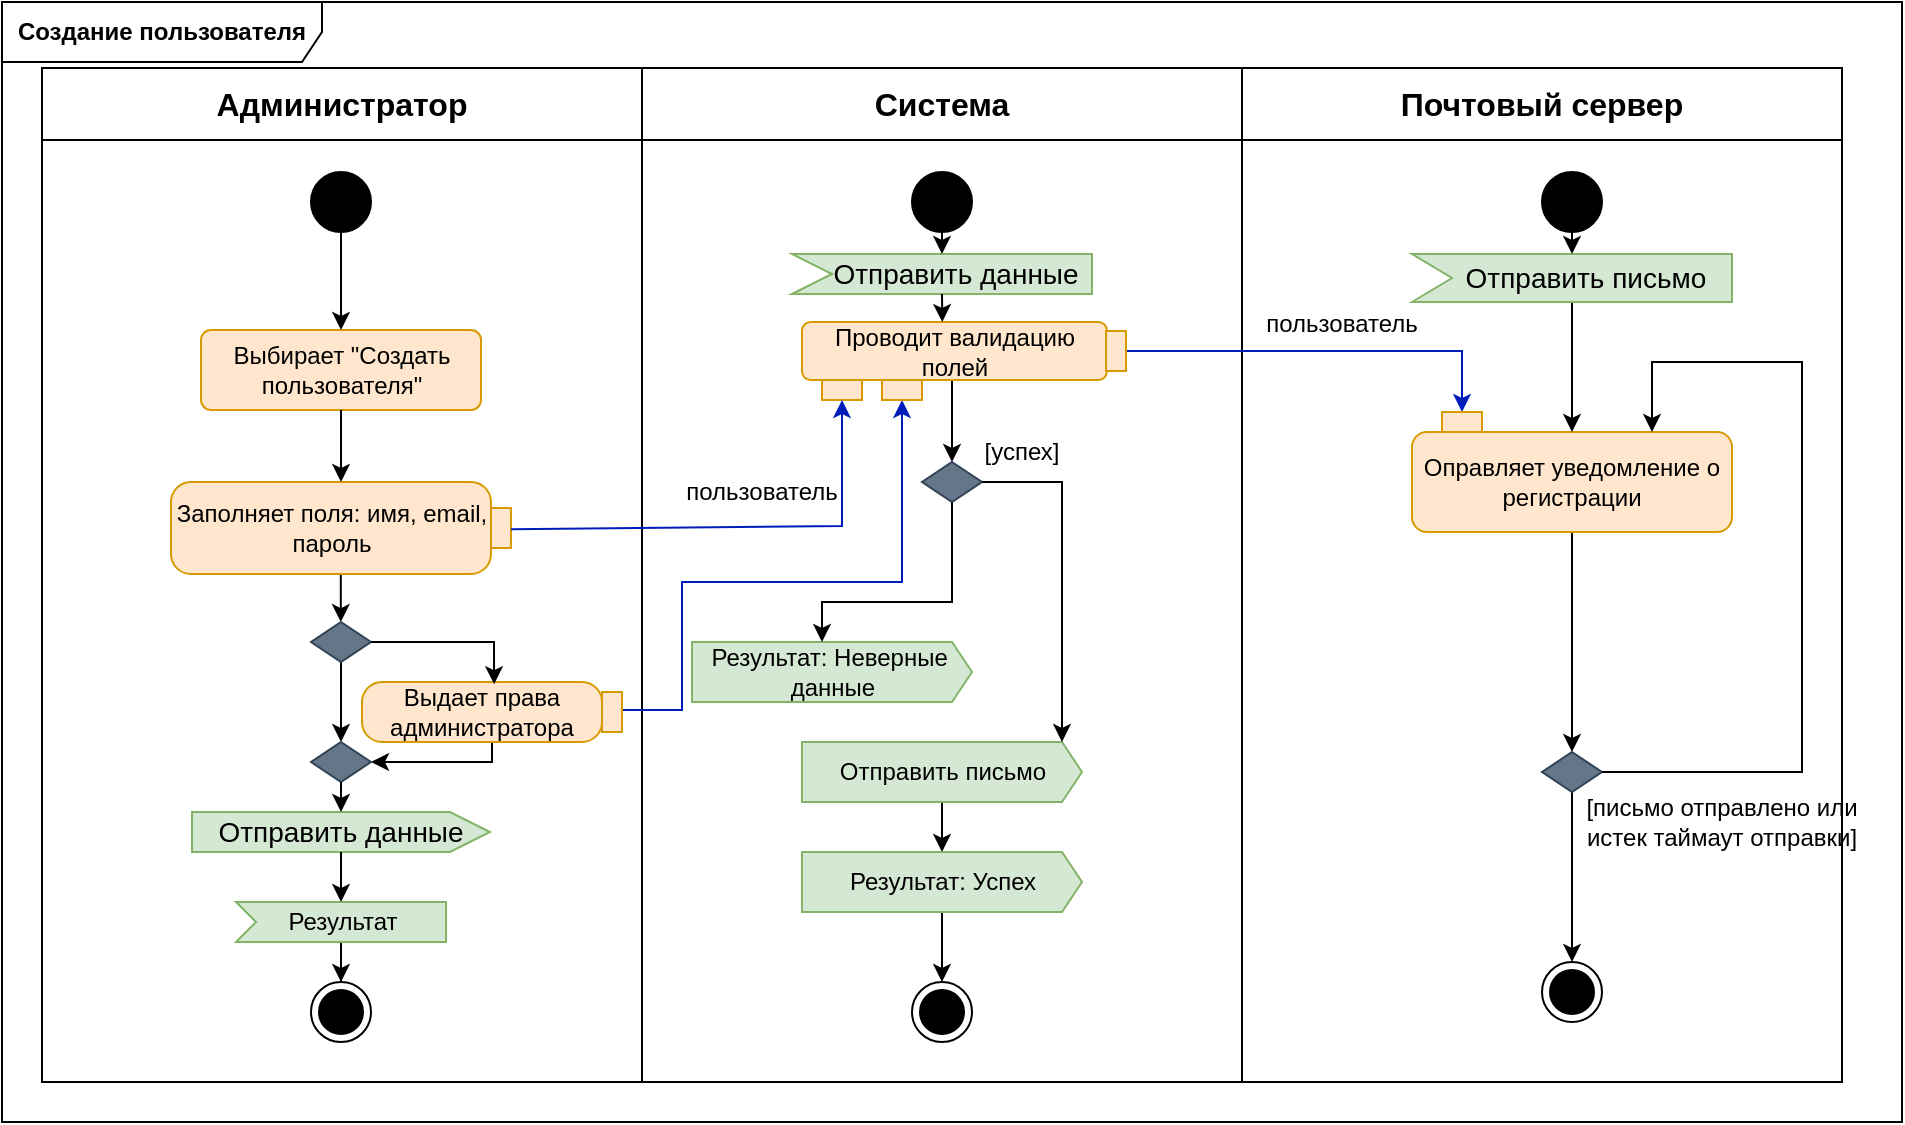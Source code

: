 <mxfile version="22.1.3" type="device">
  <diagram name="Страница — 1" id="sLGaKFePKuTKOYd_2u9Q">
    <mxGraphModel dx="839" dy="920" grid="1" gridSize="10" guides="1" tooltips="1" connect="1" arrows="1" fold="1" page="1" pageScale="1" pageWidth="1169" pageHeight="827" math="0" shadow="0">
      <root>
        <mxCell id="0" />
        <mxCell id="1" parent="0" />
        <mxCell id="d_0-ybomqegLIX4zGUmX-1" value="&lt;b&gt;Создание пользователя&lt;br&gt;&lt;/b&gt;" style="shape=umlFrame;whiteSpace=wrap;html=1;pointerEvents=0;recursiveResize=0;container=1;collapsible=0;width=160;" parent="1" vertex="1">
          <mxGeometry x="80" y="210" width="950" height="560" as="geometry" />
        </mxCell>
        <mxCell id="d_0-ybomqegLIX4zGUmX-2" value="" style="shape=table;startSize=0;container=1;collapsible=0;childLayout=tableLayout;fontSize=16;" parent="d_0-ybomqegLIX4zGUmX-1" vertex="1">
          <mxGeometry x="20" y="33" width="900" height="507" as="geometry" />
        </mxCell>
        <mxCell id="d_0-ybomqegLIX4zGUmX-3" value="" style="shape=tableRow;horizontal=0;startSize=0;swimlaneHead=0;swimlaneBody=0;strokeColor=inherit;top=0;left=0;bottom=0;right=0;collapsible=0;dropTarget=0;fillColor=none;points=[[0,0.5],[1,0.5]];portConstraint=eastwest;fontSize=16;" parent="d_0-ybomqegLIX4zGUmX-2" vertex="1">
          <mxGeometry width="900" height="36" as="geometry" />
        </mxCell>
        <mxCell id="d_0-ybomqegLIX4zGUmX-4" value="&lt;b&gt;Администратор&lt;/b&gt;" style="shape=partialRectangle;html=1;whiteSpace=wrap;connectable=0;strokeColor=inherit;overflow=hidden;fillColor=none;top=0;left=0;bottom=0;right=0;pointerEvents=1;fontSize=16;" parent="d_0-ybomqegLIX4zGUmX-3" vertex="1">
          <mxGeometry width="300" height="36" as="geometry">
            <mxRectangle width="300" height="36" as="alternateBounds" />
          </mxGeometry>
        </mxCell>
        <mxCell id="d_0-ybomqegLIX4zGUmX-5" value="&lt;b&gt;Система&lt;/b&gt;" style="shape=partialRectangle;html=1;whiteSpace=wrap;connectable=0;strokeColor=inherit;overflow=hidden;fillColor=none;top=0;left=0;bottom=0;right=0;pointerEvents=1;fontSize=16;" parent="d_0-ybomqegLIX4zGUmX-3" vertex="1">
          <mxGeometry x="300" width="300" height="36" as="geometry">
            <mxRectangle width="300" height="36" as="alternateBounds" />
          </mxGeometry>
        </mxCell>
        <mxCell id="d_0-ybomqegLIX4zGUmX-6" value="&lt;b&gt;Почтовый сервер&lt;br&gt;&lt;/b&gt;" style="shape=partialRectangle;html=1;whiteSpace=wrap;connectable=0;strokeColor=inherit;overflow=hidden;fillColor=none;top=0;left=0;bottom=0;right=0;pointerEvents=1;fontSize=16;" parent="d_0-ybomqegLIX4zGUmX-3" vertex="1">
          <mxGeometry x="600" width="300" height="36" as="geometry">
            <mxRectangle width="300" height="36" as="alternateBounds" />
          </mxGeometry>
        </mxCell>
        <mxCell id="d_0-ybomqegLIX4zGUmX-7" value="" style="shape=tableRow;horizontal=0;startSize=0;swimlaneHead=0;swimlaneBody=0;strokeColor=inherit;top=0;left=0;bottom=0;right=0;collapsible=0;dropTarget=0;fillColor=none;points=[[0,0.5],[1,0.5]];portConstraint=eastwest;fontSize=16;" parent="d_0-ybomqegLIX4zGUmX-2" vertex="1">
          <mxGeometry y="36" width="900" height="471" as="geometry" />
        </mxCell>
        <mxCell id="d_0-ybomqegLIX4zGUmX-8" value="" style="shape=partialRectangle;html=1;whiteSpace=wrap;connectable=0;strokeColor=inherit;overflow=hidden;fillColor=none;top=0;left=0;bottom=0;right=0;pointerEvents=1;fontSize=16;" parent="d_0-ybomqegLIX4zGUmX-7" vertex="1">
          <mxGeometry width="300" height="471" as="geometry">
            <mxRectangle width="300" height="471" as="alternateBounds" />
          </mxGeometry>
        </mxCell>
        <mxCell id="d_0-ybomqegLIX4zGUmX-9" value="" style="shape=partialRectangle;html=1;whiteSpace=wrap;connectable=0;strokeColor=inherit;overflow=hidden;fillColor=none;top=0;left=0;bottom=0;right=0;pointerEvents=1;fontSize=16;" parent="d_0-ybomqegLIX4zGUmX-7" vertex="1">
          <mxGeometry x="300" width="300" height="471" as="geometry">
            <mxRectangle width="300" height="471" as="alternateBounds" />
          </mxGeometry>
        </mxCell>
        <mxCell id="d_0-ybomqegLIX4zGUmX-10" value="" style="shape=partialRectangle;html=1;whiteSpace=wrap;connectable=0;strokeColor=inherit;overflow=hidden;fillColor=none;top=0;left=0;bottom=0;right=0;pointerEvents=1;fontSize=16;" parent="d_0-ybomqegLIX4zGUmX-7" vertex="1">
          <mxGeometry x="600" width="300" height="471" as="geometry">
            <mxRectangle width="300" height="471" as="alternateBounds" />
          </mxGeometry>
        </mxCell>
        <mxCell id="d_0-ybomqegLIX4zGUmX-12" value="" style="ellipse;fillColor=strokeColor;html=1;" parent="d_0-ybomqegLIX4zGUmX-1" vertex="1">
          <mxGeometry x="154.5" y="85" width="30" height="30" as="geometry" />
        </mxCell>
        <mxCell id="d_0-ybomqegLIX4zGUmX-13" value="" style="ellipse;html=1;shape=endState;fillColor=strokeColor;" parent="d_0-ybomqegLIX4zGUmX-1" vertex="1">
          <mxGeometry x="154.5" y="490" width="30" height="30" as="geometry" />
        </mxCell>
        <mxCell id="d_0-ybomqegLIX4zGUmX-39" style="edgeStyle=orthogonalEdgeStyle;rounded=0;orthogonalLoop=1;jettySize=auto;html=1;" parent="d_0-ybomqegLIX4zGUmX-1" edge="1">
          <mxGeometry relative="1" as="geometry">
            <mxPoint x="169.4" y="284.17" as="sourcePoint" />
            <mxPoint x="169.4" y="310.003" as="targetPoint" />
            <Array as="points">
              <mxPoint x="169.4" y="289.67" />
              <mxPoint x="169.4" y="289.67" />
            </Array>
          </mxGeometry>
        </mxCell>
        <mxCell id="d_0-ybomqegLIX4zGUmX-16" value="Заполняет поля: имя, email, пароль" style="shape=mxgraph.uml25.action;html=1;align=center;verticalAlign=middle;absoluteArcSize=1;arcSize=10;dashed=0;spacingRight=10;whiteSpace=wrap;fillColor=#ffe6cc;strokeColor=#d79b00;" parent="d_0-ybomqegLIX4zGUmX-1" vertex="1">
          <mxGeometry x="84.5" y="240" width="170" height="46" as="geometry" />
        </mxCell>
        <mxCell id="ib98aIDuYdYDlpaKpi3l-13" style="edgeStyle=orthogonalEdgeStyle;rounded=0;orthogonalLoop=1;jettySize=auto;html=1;entryX=0.5;entryY=0;entryDx=0;entryDy=0;" edge="1" parent="d_0-ybomqegLIX4zGUmX-1" source="d_0-ybomqegLIX4zGUmX-18" target="d_0-ybomqegLIX4zGUmX-27">
          <mxGeometry relative="1" as="geometry">
            <Array as="points">
              <mxPoint x="475" y="210" />
              <mxPoint x="475" y="210" />
            </Array>
          </mxGeometry>
        </mxCell>
        <mxCell id="d_0-ybomqegLIX4zGUmX-18" value="Проводит валидацию полей " style="rounded=1;whiteSpace=wrap;html=1;fillColor=#ffe6cc;strokeColor=#d79b00;" parent="d_0-ybomqegLIX4zGUmX-1" vertex="1">
          <mxGeometry x="400" y="160" width="152.5" height="29" as="geometry" />
        </mxCell>
        <mxCell id="d_0-ybomqegLIX4zGUmX-19" value="" style="rounded=0;whiteSpace=wrap;html=1;fillColor=#ffe6cc;strokeColor=#d79b00;" parent="d_0-ybomqegLIX4zGUmX-1" vertex="1">
          <mxGeometry x="410" y="189" width="20" height="10" as="geometry" />
        </mxCell>
        <mxCell id="d_0-ybomqegLIX4zGUmX-20" value="" style="endArrow=classic;html=1;rounded=0;entryX=0.5;entryY=1;entryDx=0;entryDy=0;exitX=1;exitY=0.514;exitDx=0;exitDy=0;exitPerimeter=0;fillColor=#0050ef;strokeColor=#001DBC;" parent="d_0-ybomqegLIX4zGUmX-1" source="d_0-ybomqegLIX4zGUmX-16" target="d_0-ybomqegLIX4zGUmX-19" edge="1">
          <mxGeometry width="50" height="50" relative="1" as="geometry">
            <mxPoint x="440" y="390" as="sourcePoint" />
            <mxPoint x="490" y="340" as="targetPoint" />
            <Array as="points">
              <mxPoint x="420" y="262" />
            </Array>
          </mxGeometry>
        </mxCell>
        <mxCell id="ib98aIDuYdYDlpaKpi3l-22" style="edgeStyle=orthogonalEdgeStyle;rounded=0;orthogonalLoop=1;jettySize=auto;html=1;" edge="1" parent="d_0-ybomqegLIX4zGUmX-1" source="d_0-ybomqegLIX4zGUmX-21" target="d_0-ybomqegLIX4zGUmX-22">
          <mxGeometry relative="1" as="geometry" />
        </mxCell>
        <mxCell id="d_0-ybomqegLIX4zGUmX-21" value="Отправить письмо" style="html=1;shadow=0;dashed=0;align=center;verticalAlign=middle;shape=mxgraph.arrows2.arrow;dy=0;dx=10;notch=0;fillColor=#d5e8d4;strokeColor=#82b366;" parent="d_0-ybomqegLIX4zGUmX-1" vertex="1">
          <mxGeometry x="400" y="370" width="140" height="30" as="geometry" />
        </mxCell>
        <mxCell id="ib98aIDuYdYDlpaKpi3l-23" style="edgeStyle=orthogonalEdgeStyle;rounded=0;orthogonalLoop=1;jettySize=auto;html=1;" edge="1" parent="d_0-ybomqegLIX4zGUmX-1" source="d_0-ybomqegLIX4zGUmX-22" target="ib98aIDuYdYDlpaKpi3l-20">
          <mxGeometry relative="1" as="geometry" />
        </mxCell>
        <mxCell id="d_0-ybomqegLIX4zGUmX-22" value="Результат: Успех" style="html=1;shadow=0;dashed=0;align=center;verticalAlign=middle;shape=mxgraph.arrows2.arrow;dy=0;dx=10;notch=0;fillColor=#d5e8d4;strokeColor=#82b366;" parent="d_0-ybomqegLIX4zGUmX-1" vertex="1">
          <mxGeometry x="400" y="425" width="140" height="30" as="geometry" />
        </mxCell>
        <mxCell id="d_0-ybomqegLIX4zGUmX-23" value="&lt;div&gt;Результат: Неверные&amp;nbsp;&lt;/div&gt;&lt;div&gt;данные&lt;/div&gt;" style="html=1;shadow=0;dashed=0;align=center;verticalAlign=middle;shape=mxgraph.arrows2.arrow;dy=0;dx=10;notch=0;fillColor=#d5e8d4;strokeColor=#82b366;" parent="d_0-ybomqegLIX4zGUmX-1" vertex="1">
          <mxGeometry x="345" y="320" width="140" height="30" as="geometry" />
        </mxCell>
        <mxCell id="ib98aIDuYdYDlpaKpi3l-3" style="edgeStyle=orthogonalEdgeStyle;rounded=0;orthogonalLoop=1;jettySize=auto;html=1;entryX=0.5;entryY=0;entryDx=0;entryDy=0;" edge="1" parent="d_0-ybomqegLIX4zGUmX-1" source="d_0-ybomqegLIX4zGUmX-25" target="d_0-ybomqegLIX4zGUmX-13">
          <mxGeometry relative="1" as="geometry" />
        </mxCell>
        <mxCell id="d_0-ybomqegLIX4zGUmX-25" value="Результат" style="html=1;shadow=0;dashed=0;align=center;verticalAlign=middle;shape=mxgraph.arrows2.arrow;dy=0;dx=0;notch=10;fillColor=#d5e8d4;strokeColor=#82b366;" parent="d_0-ybomqegLIX4zGUmX-1" vertex="1">
          <mxGeometry x="117" y="450" width="105" height="20" as="geometry" />
        </mxCell>
        <mxCell id="d_0-ybomqegLIX4zGUmX-27" value="" style="rhombus;whiteSpace=wrap;html=1;fillColor=#647687;fontColor=#ffffff;strokeColor=#314354;" parent="d_0-ybomqegLIX4zGUmX-1" vertex="1">
          <mxGeometry x="460" y="230" width="30" height="20" as="geometry" />
        </mxCell>
        <mxCell id="d_0-ybomqegLIX4zGUmX-28" style="edgeStyle=orthogonalEdgeStyle;rounded=0;orthogonalLoop=1;jettySize=auto;html=1;entryX=0;entryY=0;entryDx=65;entryDy=0;entryPerimeter=0;" parent="d_0-ybomqegLIX4zGUmX-1" source="d_0-ybomqegLIX4zGUmX-27" target="d_0-ybomqegLIX4zGUmX-23" edge="1">
          <mxGeometry relative="1" as="geometry">
            <Array as="points">
              <mxPoint x="475" y="300" />
              <mxPoint x="410" y="300" />
            </Array>
          </mxGeometry>
        </mxCell>
        <mxCell id="d_0-ybomqegLIX4zGUmX-29" style="edgeStyle=orthogonalEdgeStyle;rounded=0;orthogonalLoop=1;jettySize=auto;html=1;" parent="d_0-ybomqegLIX4zGUmX-1" source="d_0-ybomqegLIX4zGUmX-30" target="d_0-ybomqegLIX4zGUmX-33" edge="1">
          <mxGeometry relative="1" as="geometry" />
        </mxCell>
        <mxCell id="d_0-ybomqegLIX4zGUmX-30" value="Оправляет уведомление о регистрации" style="rounded=1;whiteSpace=wrap;html=1;fillColor=#ffe6cc;strokeColor=#d79b00;" parent="d_0-ybomqegLIX4zGUmX-1" vertex="1">
          <mxGeometry x="705" y="215" width="160" height="50" as="geometry" />
        </mxCell>
        <mxCell id="d_0-ybomqegLIX4zGUmX-31" value="" style="endArrow=classic;html=1;rounded=0;exitX=1;exitY=0.5;exitDx=0;exitDy=0;entryX=0;entryY=0;entryDx=130;entryDy=0;entryPerimeter=0;" parent="d_0-ybomqegLIX4zGUmX-1" source="d_0-ybomqegLIX4zGUmX-27" target="d_0-ybomqegLIX4zGUmX-21" edge="1">
          <mxGeometry width="50" height="50" relative="1" as="geometry">
            <mxPoint x="560" y="260" as="sourcePoint" />
            <mxPoint x="610" y="210" as="targetPoint" />
            <Array as="points">
              <mxPoint x="530" y="240" />
            </Array>
          </mxGeometry>
        </mxCell>
        <mxCell id="d_0-ybomqegLIX4zGUmX-32" value="[успех]" style="text;html=1;strokeColor=none;fillColor=none;align=center;verticalAlign=middle;whiteSpace=wrap;rounded=0;" parent="d_0-ybomqegLIX4zGUmX-1" vertex="1">
          <mxGeometry x="480" y="210" width="60" height="30" as="geometry" />
        </mxCell>
        <mxCell id="ib98aIDuYdYDlpaKpi3l-29" style="edgeStyle=orthogonalEdgeStyle;rounded=0;orthogonalLoop=1;jettySize=auto;html=1;" edge="1" parent="d_0-ybomqegLIX4zGUmX-1" source="d_0-ybomqegLIX4zGUmX-33" target="ib98aIDuYdYDlpaKpi3l-27">
          <mxGeometry relative="1" as="geometry" />
        </mxCell>
        <mxCell id="d_0-ybomqegLIX4zGUmX-33" value="" style="rhombus;whiteSpace=wrap;html=1;fillColor=#647687;fontColor=#ffffff;strokeColor=#314354;" parent="d_0-ybomqegLIX4zGUmX-1" vertex="1">
          <mxGeometry x="770" y="375" width="30" height="20" as="geometry" />
        </mxCell>
        <mxCell id="d_0-ybomqegLIX4zGUmX-35" style="edgeStyle=orthogonalEdgeStyle;rounded=0;orthogonalLoop=1;jettySize=auto;html=1;entryX=0.75;entryY=0;entryDx=0;entryDy=0;" parent="d_0-ybomqegLIX4zGUmX-1" source="d_0-ybomqegLIX4zGUmX-33" target="d_0-ybomqegLIX4zGUmX-30" edge="1">
          <mxGeometry relative="1" as="geometry">
            <Array as="points">
              <mxPoint x="900" y="385" />
              <mxPoint x="900" y="180" />
              <mxPoint x="825" y="180" />
            </Array>
          </mxGeometry>
        </mxCell>
        <mxCell id="d_0-ybomqegLIX4zGUmX-36" value="[письмо отправлено или истек таймаут отправки]" style="text;html=1;strokeColor=none;fillColor=none;align=center;verticalAlign=middle;whiteSpace=wrap;rounded=0;" parent="d_0-ybomqegLIX4zGUmX-1" vertex="1">
          <mxGeometry x="790" y="395" width="140" height="30" as="geometry" />
        </mxCell>
        <mxCell id="d_0-ybomqegLIX4zGUmX-57" style="edgeStyle=orthogonalEdgeStyle;rounded=0;orthogonalLoop=1;jettySize=auto;html=1;" parent="d_0-ybomqegLIX4zGUmX-1" source="d_0-ybomqegLIX4zGUmX-38" target="d_0-ybomqegLIX4zGUmX-54" edge="1">
          <mxGeometry relative="1" as="geometry" />
        </mxCell>
        <mxCell id="d_0-ybomqegLIX4zGUmX-38" value="" style="rhombus;whiteSpace=wrap;html=1;fillColor=#647687;fontColor=#ffffff;strokeColor=#314354;" parent="d_0-ybomqegLIX4zGUmX-1" vertex="1">
          <mxGeometry x="154.5" y="310" width="30" height="20" as="geometry" />
        </mxCell>
        <mxCell id="d_0-ybomqegLIX4zGUmX-52" style="edgeStyle=orthogonalEdgeStyle;rounded=0;orthogonalLoop=1;jettySize=auto;html=1;entryX=0.5;entryY=1;entryDx=0;entryDy=0;fillColor=#0050ef;strokeColor=#001DBC;" parent="d_0-ybomqegLIX4zGUmX-1" source="d_0-ybomqegLIX4zGUmX-37" target="d_0-ybomqegLIX4zGUmX-51" edge="1">
          <mxGeometry relative="1" as="geometry">
            <Array as="points">
              <mxPoint x="340" y="354" />
              <mxPoint x="340" y="290" />
              <mxPoint x="450" y="290" />
            </Array>
          </mxGeometry>
        </mxCell>
        <mxCell id="d_0-ybomqegLIX4zGUmX-59" style="edgeStyle=orthogonalEdgeStyle;rounded=0;orthogonalLoop=1;jettySize=auto;html=1;entryX=1;entryY=0.5;entryDx=0;entryDy=0;" parent="d_0-ybomqegLIX4zGUmX-1" source="d_0-ybomqegLIX4zGUmX-37" target="d_0-ybomqegLIX4zGUmX-54" edge="1">
          <mxGeometry relative="1" as="geometry">
            <Array as="points">
              <mxPoint x="245" y="380" />
            </Array>
          </mxGeometry>
        </mxCell>
        <mxCell id="d_0-ybomqegLIX4zGUmX-37" value="Выдает права администратора" style="shape=mxgraph.uml25.action;html=1;align=center;verticalAlign=middle;absoluteArcSize=1;arcSize=10;dashed=0;spacingRight=10;whiteSpace=wrap;fillColor=#ffe6cc;strokeColor=#d79b00;" parent="d_0-ybomqegLIX4zGUmX-1" vertex="1">
          <mxGeometry x="180" y="340" width="130" height="30" as="geometry" />
        </mxCell>
        <mxCell id="d_0-ybomqegLIX4zGUmX-49" style="edgeStyle=orthogonalEdgeStyle;rounded=0;orthogonalLoop=1;jettySize=auto;html=1;entryX=0.508;entryY=0.036;entryDx=0;entryDy=0;entryPerimeter=0;" parent="d_0-ybomqegLIX4zGUmX-1" source="d_0-ybomqegLIX4zGUmX-38" target="d_0-ybomqegLIX4zGUmX-37" edge="1">
          <mxGeometry relative="1" as="geometry">
            <Array as="points">
              <mxPoint x="246" y="320" />
            </Array>
          </mxGeometry>
        </mxCell>
        <mxCell id="d_0-ybomqegLIX4zGUmX-51" value="" style="rounded=0;whiteSpace=wrap;html=1;fillColor=#ffe6cc;strokeColor=#d79b00;rotation=0;" parent="d_0-ybomqegLIX4zGUmX-1" vertex="1">
          <mxGeometry x="440" y="189" width="20" height="10" as="geometry" />
        </mxCell>
        <mxCell id="d_0-ybomqegLIX4zGUmX-54" value="" style="rhombus;whiteSpace=wrap;html=1;fillColor=#647687;fontColor=#ffffff;strokeColor=#314354;" parent="d_0-ybomqegLIX4zGUmX-1" vertex="1">
          <mxGeometry x="154.5" y="370" width="30" height="20" as="geometry" />
        </mxCell>
        <mxCell id="d_0-ybomqegLIX4zGUmX-64" value="пользователь" style="text;html=1;strokeColor=none;fillColor=none;align=center;verticalAlign=middle;whiteSpace=wrap;rounded=0;" parent="d_0-ybomqegLIX4zGUmX-1" vertex="1">
          <mxGeometry x="350" y="230" width="60" height="30" as="geometry" />
        </mxCell>
        <mxCell id="d_0-ybomqegLIX4zGUmX-68" style="edgeStyle=orthogonalEdgeStyle;rounded=0;orthogonalLoop=1;jettySize=auto;html=1;entryX=0.5;entryY=0;entryDx=0;entryDy=0;fillColor=#0050ef;strokeColor=#001DBC;" parent="d_0-ybomqegLIX4zGUmX-1" source="d_0-ybomqegLIX4zGUmX-66" target="d_0-ybomqegLIX4zGUmX-67" edge="1">
          <mxGeometry relative="1" as="geometry" />
        </mxCell>
        <mxCell id="d_0-ybomqegLIX4zGUmX-66" value="" style="rounded=0;whiteSpace=wrap;html=1;fillColor=#ffe6cc;strokeColor=#d79b00;rotation=-90;" parent="d_0-ybomqegLIX4zGUmX-1" vertex="1">
          <mxGeometry x="547" y="169.5" width="20" height="10" as="geometry" />
        </mxCell>
        <mxCell id="d_0-ybomqegLIX4zGUmX-67" value="" style="rounded=0;whiteSpace=wrap;html=1;fillColor=#ffe6cc;strokeColor=#d79b00;" parent="d_0-ybomqegLIX4zGUmX-1" vertex="1">
          <mxGeometry x="720" y="205" width="20" height="10" as="geometry" />
        </mxCell>
        <mxCell id="d_0-ybomqegLIX4zGUmX-69" value="пользователь" style="text;html=1;strokeColor=none;fillColor=none;align=center;verticalAlign=middle;whiteSpace=wrap;rounded=0;" parent="d_0-ybomqegLIX4zGUmX-1" vertex="1">
          <mxGeometry x="640" y="146" width="60" height="30" as="geometry" />
        </mxCell>
        <mxCell id="d_0-ybomqegLIX4zGUmX-70" value="Выбирает &quot;Создать пользователя&quot;" style="html=1;align=center;verticalAlign=middle;rounded=1;absoluteArcSize=1;arcSize=10;dashed=0;whiteSpace=wrap;fillColor=#ffe6cc;strokeColor=#d79b00;" parent="d_0-ybomqegLIX4zGUmX-1" vertex="1">
          <mxGeometry x="99.5" y="164" width="140" height="40" as="geometry" />
        </mxCell>
        <mxCell id="ib98aIDuYdYDlpaKpi3l-1" value="Отправить данные" style="html=1;shape=mxgraph.infographic.ribbonSimple;notch1=0;notch2=20;align=center;verticalAlign=middle;fontSize=14;fontStyle=0;fillColor=#d5e8d4;whiteSpace=wrap;strokeColor=#82b366;" vertex="1" parent="d_0-ybomqegLIX4zGUmX-1">
          <mxGeometry x="95" y="405" width="149" height="20" as="geometry" />
        </mxCell>
        <mxCell id="ib98aIDuYdYDlpaKpi3l-5" style="edgeStyle=orthogonalEdgeStyle;rounded=0;orthogonalLoop=1;jettySize=auto;html=1;entryX=0;entryY=0;entryDx=52.5;entryDy=0;entryPerimeter=0;" edge="1" parent="d_0-ybomqegLIX4zGUmX-1" source="ib98aIDuYdYDlpaKpi3l-1" target="d_0-ybomqegLIX4zGUmX-25">
          <mxGeometry relative="1" as="geometry" />
        </mxCell>
        <mxCell id="ib98aIDuYdYDlpaKpi3l-10" value="" style="endArrow=classic;html=1;rounded=0;exitX=0.5;exitY=1;exitDx=0;exitDy=0;" edge="1" parent="d_0-ybomqegLIX4zGUmX-1" source="d_0-ybomqegLIX4zGUmX-54" target="ib98aIDuYdYDlpaKpi3l-1">
          <mxGeometry width="50" height="50" relative="1" as="geometry">
            <mxPoint x="130" y="310" as="sourcePoint" />
            <mxPoint x="180" y="260" as="targetPoint" />
          </mxGeometry>
        </mxCell>
        <mxCell id="ib98aIDuYdYDlpaKpi3l-11" value="" style="endArrow=classic;html=1;rounded=0;exitX=0.5;exitY=1;exitDx=0;exitDy=0;" edge="1" parent="d_0-ybomqegLIX4zGUmX-1" source="d_0-ybomqegLIX4zGUmX-70" target="d_0-ybomqegLIX4zGUmX-16">
          <mxGeometry width="50" height="50" relative="1" as="geometry">
            <mxPoint x="130" y="310" as="sourcePoint" />
            <mxPoint x="180" y="260" as="targetPoint" />
          </mxGeometry>
        </mxCell>
        <mxCell id="ib98aIDuYdYDlpaKpi3l-12" value="" style="endArrow=classic;html=1;rounded=0;exitX=0.5;exitY=1;exitDx=0;exitDy=0;entryX=0.5;entryY=0;entryDx=0;entryDy=0;" edge="1" parent="d_0-ybomqegLIX4zGUmX-1" source="d_0-ybomqegLIX4zGUmX-12" target="d_0-ybomqegLIX4zGUmX-70">
          <mxGeometry width="50" height="50" relative="1" as="geometry">
            <mxPoint x="130" y="310" as="sourcePoint" />
            <mxPoint x="180" y="260" as="targetPoint" />
          </mxGeometry>
        </mxCell>
        <mxCell id="ib98aIDuYdYDlpaKpi3l-14" value="" style="ellipse;fillColor=strokeColor;html=1;" vertex="1" parent="d_0-ybomqegLIX4zGUmX-1">
          <mxGeometry x="455" y="85" width="30" height="30" as="geometry" />
        </mxCell>
        <mxCell id="ib98aIDuYdYDlpaKpi3l-16" value="Отправить данные" style="html=1;shape=mxgraph.infographic.ribbonSimple;notch1=20;notch2=0;align=center;verticalAlign=middle;fontSize=14;fontStyle=0;fillColor=#d5e8d4;flipH=0;spacingRight=0;spacingLeft=14;whiteSpace=wrap;strokeColor=#82b366;" vertex="1" parent="d_0-ybomqegLIX4zGUmX-1">
          <mxGeometry x="395" y="126" width="150" height="20" as="geometry" />
        </mxCell>
        <mxCell id="ib98aIDuYdYDlpaKpi3l-18" value="" style="endArrow=classic;html=1;rounded=0;exitX=0;exitY=0;exitDx=75;exitDy=20;exitPerimeter=0;entryX=0.46;entryY=0;entryDx=0;entryDy=0;entryPerimeter=0;" edge="1" parent="d_0-ybomqegLIX4zGUmX-1" source="ib98aIDuYdYDlpaKpi3l-16" target="d_0-ybomqegLIX4zGUmX-18">
          <mxGeometry width="50" height="50" relative="1" as="geometry">
            <mxPoint x="420" y="160" as="sourcePoint" />
            <mxPoint x="470" y="110" as="targetPoint" />
          </mxGeometry>
        </mxCell>
        <mxCell id="ib98aIDuYdYDlpaKpi3l-19" value="" style="endArrow=classic;html=1;rounded=0;exitX=0.5;exitY=1;exitDx=0;exitDy=0;entryX=0;entryY=0;entryDx=75;entryDy=0;entryPerimeter=0;" edge="1" parent="d_0-ybomqegLIX4zGUmX-1" source="ib98aIDuYdYDlpaKpi3l-14" target="ib98aIDuYdYDlpaKpi3l-16">
          <mxGeometry width="50" height="50" relative="1" as="geometry">
            <mxPoint x="420" y="160" as="sourcePoint" />
            <mxPoint x="470" y="110" as="targetPoint" />
          </mxGeometry>
        </mxCell>
        <mxCell id="ib98aIDuYdYDlpaKpi3l-20" value="" style="ellipse;html=1;shape=endState;fillColor=strokeColor;" vertex="1" parent="d_0-ybomqegLIX4zGUmX-1">
          <mxGeometry x="455" y="490" width="30" height="30" as="geometry" />
        </mxCell>
        <mxCell id="ib98aIDuYdYDlpaKpi3l-24" value="" style="ellipse;fillColor=strokeColor;html=1;" vertex="1" parent="d_0-ybomqegLIX4zGUmX-1">
          <mxGeometry x="770" y="85" width="30" height="30" as="geometry" />
        </mxCell>
        <mxCell id="ib98aIDuYdYDlpaKpi3l-32" style="edgeStyle=orthogonalEdgeStyle;rounded=0;orthogonalLoop=1;jettySize=auto;html=1;entryX=0.5;entryY=0;entryDx=0;entryDy=0;" edge="1" parent="d_0-ybomqegLIX4zGUmX-1" source="ib98aIDuYdYDlpaKpi3l-25" target="d_0-ybomqegLIX4zGUmX-30">
          <mxGeometry relative="1" as="geometry" />
        </mxCell>
        <mxCell id="ib98aIDuYdYDlpaKpi3l-25" value="Отправить письмо" style="html=1;shape=mxgraph.infographic.ribbonSimple;notch1=20;notch2=0;align=center;verticalAlign=middle;fontSize=14;fontStyle=0;fillColor=#d5e8d4;flipH=0;spacingRight=0;spacingLeft=14;whiteSpace=wrap;strokeColor=#82b366;" vertex="1" parent="d_0-ybomqegLIX4zGUmX-1">
          <mxGeometry x="705" y="126" width="160" height="24" as="geometry" />
        </mxCell>
        <mxCell id="ib98aIDuYdYDlpaKpi3l-27" value="" style="ellipse;html=1;shape=endState;fillColor=strokeColor;" vertex="1" parent="d_0-ybomqegLIX4zGUmX-1">
          <mxGeometry x="770" y="480" width="30" height="30" as="geometry" />
        </mxCell>
        <mxCell id="ib98aIDuYdYDlpaKpi3l-31" value="" style="endArrow=classic;html=1;rounded=0;exitX=0.5;exitY=1;exitDx=0;exitDy=0;entryX=0;entryY=0;entryDx=80;entryDy=0;entryPerimeter=0;" edge="1" parent="d_0-ybomqegLIX4zGUmX-1" source="ib98aIDuYdYDlpaKpi3l-24" target="ib98aIDuYdYDlpaKpi3l-25">
          <mxGeometry width="50" height="50" relative="1" as="geometry">
            <mxPoint x="700" y="210" as="sourcePoint" />
            <mxPoint x="750" y="160" as="targetPoint" />
          </mxGeometry>
        </mxCell>
      </root>
    </mxGraphModel>
  </diagram>
</mxfile>
